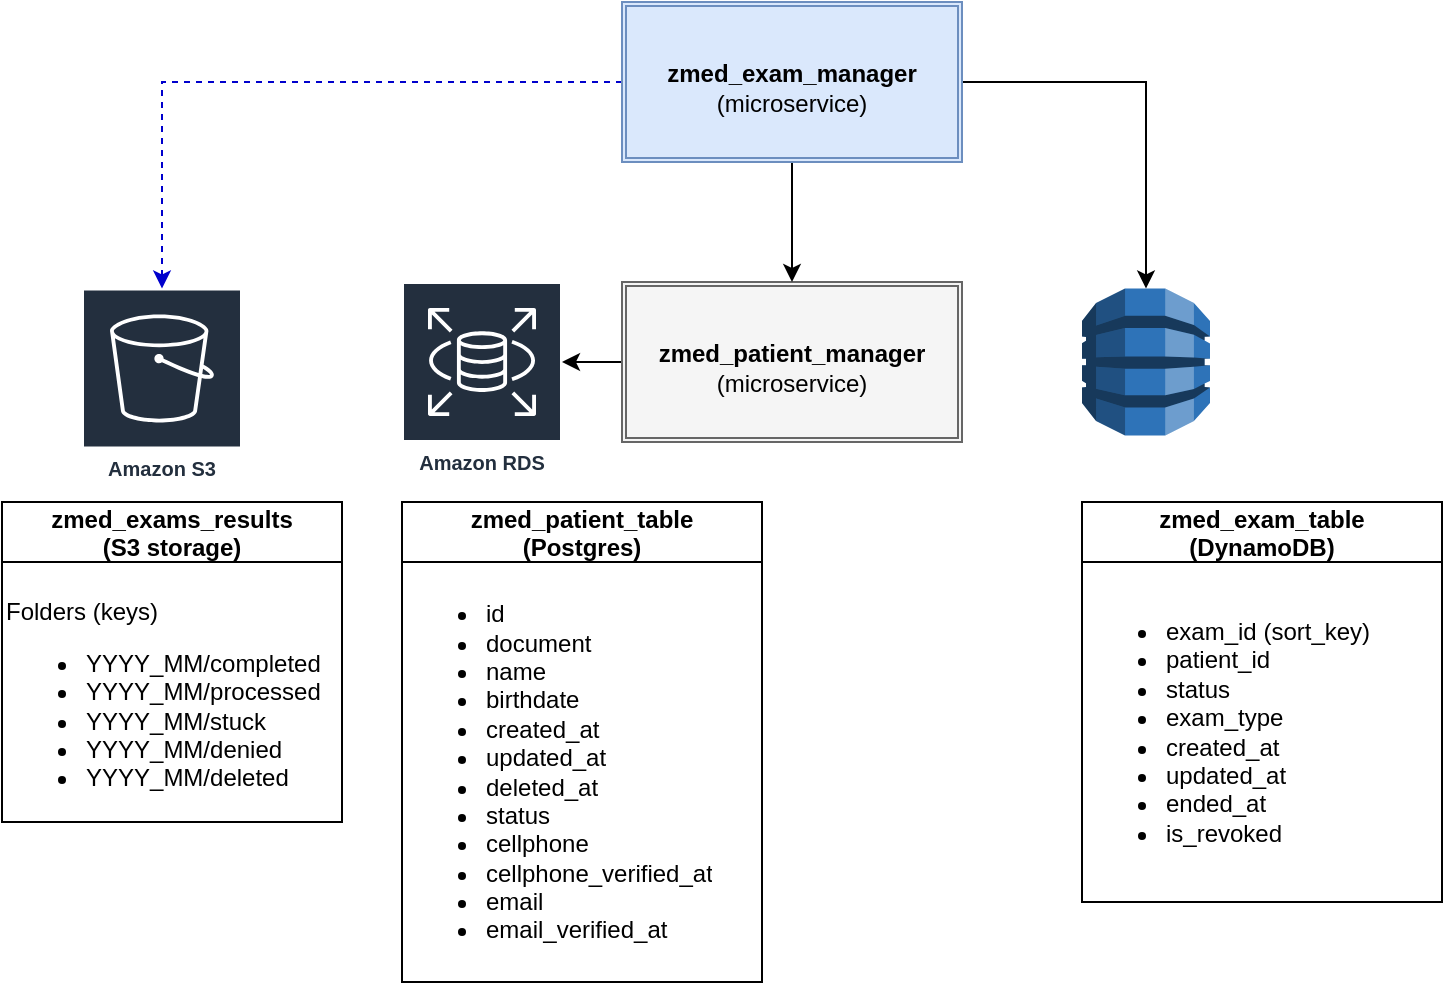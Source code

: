 <mxfile version="20.2.2" type="github">
  <diagram id="aTwo-jRHDP2fjrBcB7LK" name="Página-1">
    <mxGraphModel dx="1335" dy="692" grid="1" gridSize="10" guides="1" tooltips="1" connect="1" arrows="1" fold="1" page="1" pageScale="1" pageWidth="827" pageHeight="1169" math="0" shadow="0">
      <root>
        <mxCell id="0" />
        <mxCell id="1" parent="0" />
        <mxCell id="jcrQPi3_A0F0jYqwktfK-1" value="Amazon S3" style="sketch=0;outlineConnect=0;fontColor=#232F3E;gradientColor=none;strokeColor=#ffffff;fillColor=#232F3E;dashed=0;verticalLabelPosition=middle;verticalAlign=bottom;align=center;html=1;whiteSpace=wrap;fontSize=10;fontStyle=1;spacing=3;shape=mxgraph.aws4.productIcon;prIcon=mxgraph.aws4.s3;" vertex="1" parent="1">
          <mxGeometry x="100" y="203.25" width="80" height="100" as="geometry" />
        </mxCell>
        <mxCell id="jcrQPi3_A0F0jYqwktfK-4" value="Amazon RDS" style="sketch=0;outlineConnect=0;fontColor=#232F3E;gradientColor=none;strokeColor=#ffffff;fillColor=#232F3E;dashed=0;verticalLabelPosition=middle;verticalAlign=bottom;align=center;html=1;whiteSpace=wrap;fontSize=10;fontStyle=1;spacing=3;shape=mxgraph.aws4.productIcon;prIcon=mxgraph.aws4.rds;" vertex="1" parent="1">
          <mxGeometry x="260" y="200" width="80" height="100" as="geometry" />
        </mxCell>
        <mxCell id="jcrQPi3_A0F0jYqwktfK-5" value="" style="outlineConnect=0;dashed=0;verticalLabelPosition=bottom;verticalAlign=top;align=center;html=1;shape=mxgraph.aws3.dynamo_db;fillColor=#2E73B8;gradientColor=none;" vertex="1" parent="1">
          <mxGeometry x="600" y="203.25" width="64" height="73.5" as="geometry" />
        </mxCell>
        <mxCell id="jcrQPi3_A0F0jYqwktfK-6" value="zmed_exam_table&#xa;(DynamoDB)" style="swimlane;fontStyle=1;childLayout=stackLayout;horizontal=1;startSize=30;horizontalStack=0;resizeParent=1;resizeParentMax=0;resizeLast=0;collapsible=1;marginBottom=0;" vertex="1" parent="1">
          <mxGeometry x="600" y="310" width="180" height="200" as="geometry">
            <mxRectangle x="620" y="280" width="140" height="40" as="alternateBounds" />
          </mxGeometry>
        </mxCell>
        <mxCell id="jcrQPi3_A0F0jYqwktfK-10" value="&lt;ul&gt;&lt;li&gt;exam_id (sort_key)&lt;/li&gt;&lt;li&gt;patient_id&lt;/li&gt;&lt;li&gt;status&lt;/li&gt;&lt;li&gt;exam_type&lt;/li&gt;&lt;li&gt;created_at&lt;/li&gt;&lt;li&gt;updated_at&lt;/li&gt;&lt;li&gt;ended_at&lt;/li&gt;&lt;li&gt;is_revoked&lt;/li&gt;&lt;/ul&gt;" style="text;strokeColor=none;fillColor=none;html=1;whiteSpace=wrap;verticalAlign=middle;overflow=hidden;" vertex="1" parent="jcrQPi3_A0F0jYqwktfK-6">
          <mxGeometry y="30" width="180" height="170" as="geometry" />
        </mxCell>
        <mxCell id="jcrQPi3_A0F0jYqwktfK-11" value="zmed_patient_table&#xa;(Postgres)" style="swimlane;fontStyle=1;childLayout=stackLayout;horizontal=1;startSize=30;horizontalStack=0;resizeParent=1;resizeParentMax=0;resizeLast=0;collapsible=1;marginBottom=0;" vertex="1" parent="1">
          <mxGeometry x="260" y="310" width="180" height="240" as="geometry">
            <mxRectangle x="620" y="280" width="140" height="40" as="alternateBounds" />
          </mxGeometry>
        </mxCell>
        <mxCell id="jcrQPi3_A0F0jYqwktfK-12" value="&lt;ul&gt;&lt;li&gt;id&lt;/li&gt;&lt;li&gt;document&lt;/li&gt;&lt;li&gt;name&lt;/li&gt;&lt;li&gt;birthdate&lt;/li&gt;&lt;li&gt;created_at&lt;/li&gt;&lt;li&gt;updated_at&lt;/li&gt;&lt;li&gt;deleted_at&lt;/li&gt;&lt;li&gt;status&lt;/li&gt;&lt;li&gt;cellphone&lt;/li&gt;&lt;li&gt;cellphone_verified_at&lt;/li&gt;&lt;li&gt;email&lt;/li&gt;&lt;li&gt;email_verified_at&lt;/li&gt;&lt;/ul&gt;" style="text;strokeColor=none;fillColor=none;html=1;whiteSpace=wrap;verticalAlign=middle;overflow=hidden;" vertex="1" parent="jcrQPi3_A0F0jYqwktfK-11">
          <mxGeometry y="30" width="180" height="210" as="geometry" />
        </mxCell>
        <mxCell id="jcrQPi3_A0F0jYqwktfK-41" style="edgeStyle=orthogonalEdgeStyle;rounded=0;orthogonalLoop=1;jettySize=auto;html=1;strokeColor=#000000;" edge="1" parent="1" source="jcrQPi3_A0F0jYqwktfK-14" target="jcrQPi3_A0F0jYqwktfK-4">
          <mxGeometry relative="1" as="geometry">
            <Array as="points">
              <mxPoint x="350" y="240" />
              <mxPoint x="350" y="240" />
            </Array>
          </mxGeometry>
        </mxCell>
        <mxCell id="jcrQPi3_A0F0jYqwktfK-14" value="" style="shape=ext;double=1;rounded=0;whiteSpace=wrap;html=1;fillColor=#f5f5f5;strokeColor=#666666;fontColor=#333333;" vertex="1" parent="1">
          <mxGeometry x="370" y="200" width="170" height="80" as="geometry" />
        </mxCell>
        <mxCell id="jcrQPi3_A0F0jYqwktfK-20" value="" style="shape=image;verticalLabelPosition=bottom;labelBackgroundColor=default;verticalAlign=top;aspect=fixed;imageAspect=0;image=https://upload.wikimedia.org/wikipedia/commons/thumb/0/05/Go_Logo_Blue.svg/1200px-Go_Logo_Blue.svg.png;" vertex="1" parent="1">
          <mxGeometry x="380" y="210" width="26.67" height="10" as="geometry" />
        </mxCell>
        <mxCell id="jcrQPi3_A0F0jYqwktfK-21" value="&lt;b&gt;zmed_patient_manager&lt;/b&gt;&lt;br&gt;(microservice)" style="text;html=1;strokeColor=none;fillColor=none;align=center;verticalAlign=middle;whiteSpace=wrap;rounded=0;" vertex="1" parent="1">
          <mxGeometry x="425" y="228" width="60" height="30" as="geometry" />
        </mxCell>
        <mxCell id="jcrQPi3_A0F0jYqwktfK-29" style="edgeStyle=orthogonalEdgeStyle;rounded=0;orthogonalLoop=1;jettySize=auto;html=1;" edge="1" parent="1" source="jcrQPi3_A0F0jYqwktfK-25" target="jcrQPi3_A0F0jYqwktfK-5">
          <mxGeometry relative="1" as="geometry" />
        </mxCell>
        <mxCell id="jcrQPi3_A0F0jYqwktfK-30" style="edgeStyle=orthogonalEdgeStyle;rounded=0;orthogonalLoop=1;jettySize=auto;html=1;dashed=1;strokeColor=#0000CC;" edge="1" parent="1" source="jcrQPi3_A0F0jYqwktfK-25" target="jcrQPi3_A0F0jYqwktfK-1">
          <mxGeometry relative="1" as="geometry" />
        </mxCell>
        <mxCell id="jcrQPi3_A0F0jYqwktfK-40" style="edgeStyle=orthogonalEdgeStyle;rounded=0;orthogonalLoop=1;jettySize=auto;html=1;entryX=0.5;entryY=0;entryDx=0;entryDy=0;strokeColor=#000000;" edge="1" parent="1" source="jcrQPi3_A0F0jYqwktfK-25" target="jcrQPi3_A0F0jYqwktfK-14">
          <mxGeometry relative="1" as="geometry" />
        </mxCell>
        <mxCell id="jcrQPi3_A0F0jYqwktfK-25" value="" style="shape=ext;double=1;rounded=0;whiteSpace=wrap;html=1;fillColor=#dae8fc;strokeColor=#6c8ebf;" vertex="1" parent="1">
          <mxGeometry x="370" y="60" width="170" height="80" as="geometry" />
        </mxCell>
        <mxCell id="jcrQPi3_A0F0jYqwktfK-26" value="" style="shape=image;verticalLabelPosition=bottom;labelBackgroundColor=default;verticalAlign=top;aspect=fixed;imageAspect=0;image=https://upload.wikimedia.org/wikipedia/commons/thumb/0/05/Go_Logo_Blue.svg/1200px-Go_Logo_Blue.svg.png;" vertex="1" parent="1">
          <mxGeometry x="380" y="70" width="26.67" height="10" as="geometry" />
        </mxCell>
        <mxCell id="jcrQPi3_A0F0jYqwktfK-27" value="&lt;b&gt;zmed_exam_manager&lt;/b&gt;&lt;br&gt;(microservice)" style="text;html=1;strokeColor=none;fillColor=none;align=center;verticalAlign=middle;whiteSpace=wrap;rounded=0;" vertex="1" parent="1">
          <mxGeometry x="425" y="88" width="60" height="30" as="geometry" />
        </mxCell>
        <mxCell id="jcrQPi3_A0F0jYqwktfK-33" value="zmed_exams_results&#xa;(S3 storage)" style="swimlane;fontStyle=1;childLayout=stackLayout;horizontal=1;startSize=30;horizontalStack=0;resizeParent=1;resizeParentMax=0;resizeLast=0;collapsible=1;marginBottom=0;" vertex="1" parent="1">
          <mxGeometry x="60" y="310" width="170" height="160" as="geometry">
            <mxRectangle x="620" y="280" width="140" height="40" as="alternateBounds" />
          </mxGeometry>
        </mxCell>
        <mxCell id="jcrQPi3_A0F0jYqwktfK-34" value="&lt;span style=&quot;background-color: initial;&quot;&gt;&lt;br&gt;Folders (keys)&lt;/span&gt;&lt;br&gt;&lt;ul&gt;&lt;li&gt;YYYY_MM/completed&lt;/li&gt;&lt;li&gt;YYYY_MM/processed&lt;/li&gt;&lt;li&gt;YYYY_MM/stuck&lt;/li&gt;&lt;li&gt;YYYY_MM/denied&lt;/li&gt;&lt;li&gt;YYYY_MM/deleted&lt;/li&gt;&lt;/ul&gt;" style="text;strokeColor=none;fillColor=none;html=1;whiteSpace=wrap;verticalAlign=middle;overflow=hidden;" vertex="1" parent="jcrQPi3_A0F0jYqwktfK-33">
          <mxGeometry y="30" width="170" height="130" as="geometry" />
        </mxCell>
      </root>
    </mxGraphModel>
  </diagram>
</mxfile>

